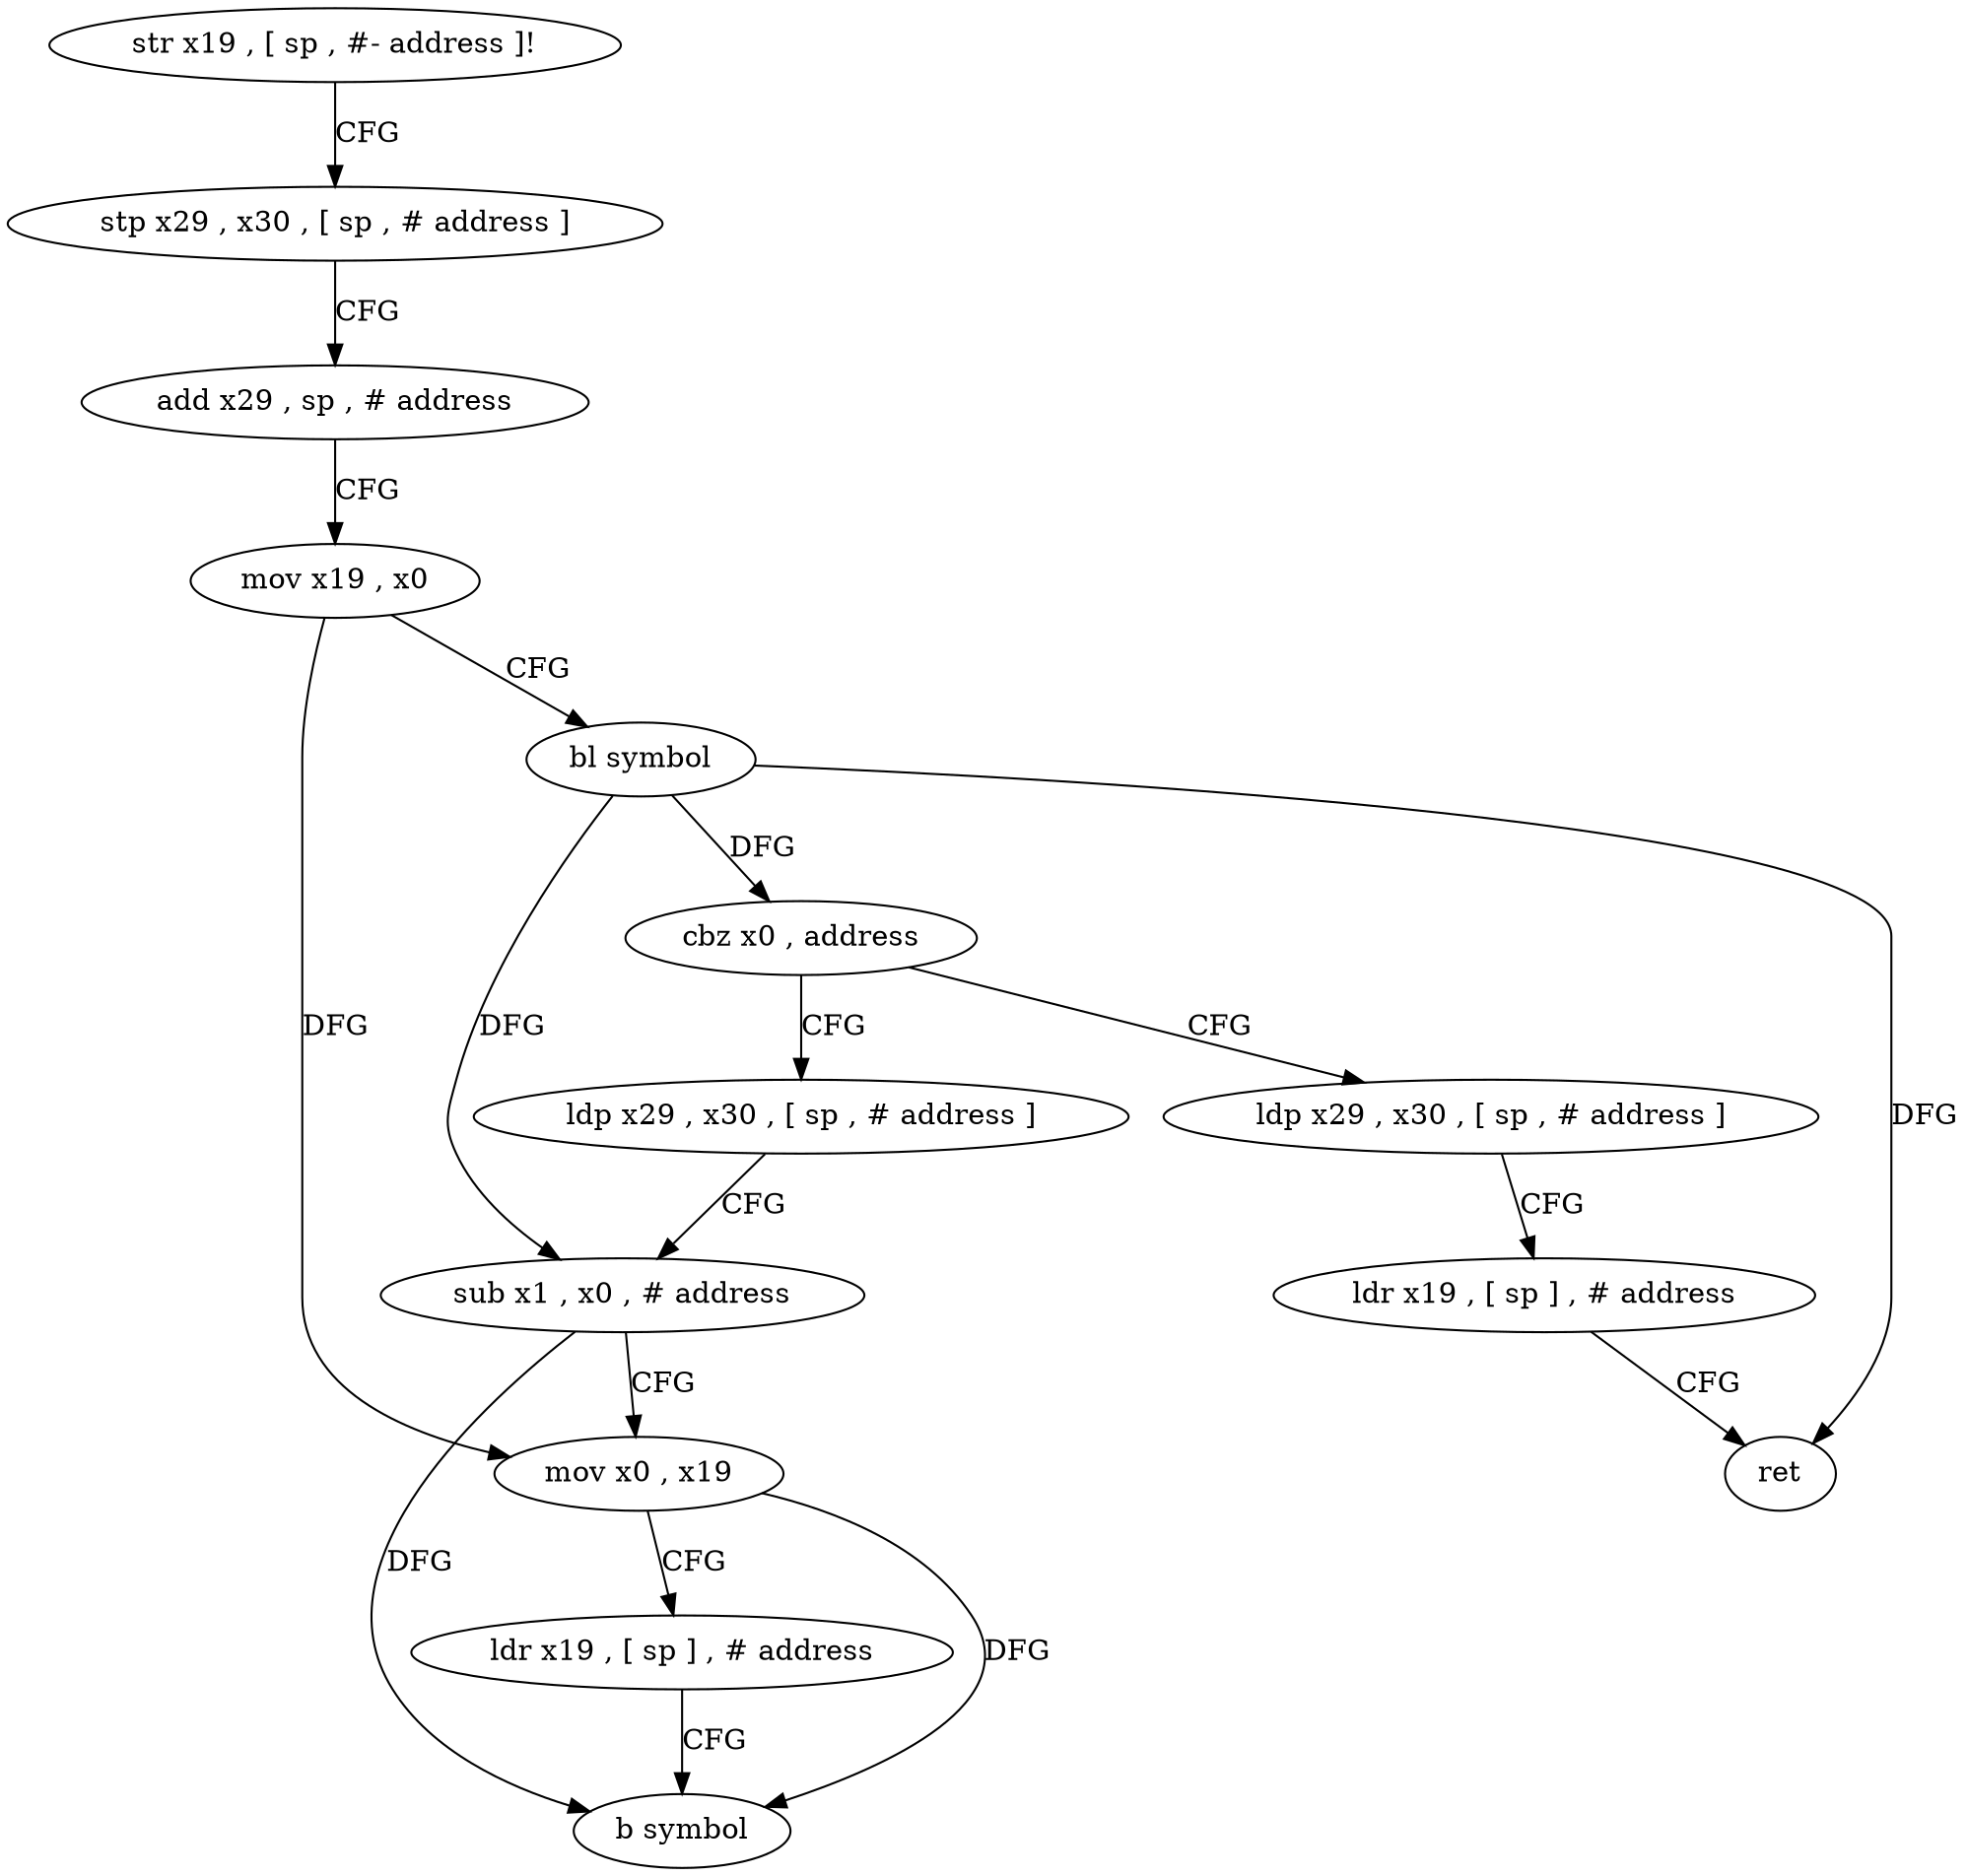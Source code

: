 digraph "func" {
"163716" [label = "str x19 , [ sp , #- address ]!" ]
"163720" [label = "stp x29 , x30 , [ sp , # address ]" ]
"163724" [label = "add x29 , sp , # address" ]
"163728" [label = "mov x19 , x0" ]
"163732" [label = "bl symbol" ]
"163736" [label = "cbz x0 , address" ]
"163760" [label = "ldp x29 , x30 , [ sp , # address ]" ]
"163740" [label = "ldp x29 , x30 , [ sp , # address ]" ]
"163764" [label = "ldr x19 , [ sp ] , # address" ]
"163768" [label = "ret" ]
"163744" [label = "sub x1 , x0 , # address" ]
"163748" [label = "mov x0 , x19" ]
"163752" [label = "ldr x19 , [ sp ] , # address" ]
"163756" [label = "b symbol" ]
"163716" -> "163720" [ label = "CFG" ]
"163720" -> "163724" [ label = "CFG" ]
"163724" -> "163728" [ label = "CFG" ]
"163728" -> "163732" [ label = "CFG" ]
"163728" -> "163748" [ label = "DFG" ]
"163732" -> "163736" [ label = "DFG" ]
"163732" -> "163768" [ label = "DFG" ]
"163732" -> "163744" [ label = "DFG" ]
"163736" -> "163760" [ label = "CFG" ]
"163736" -> "163740" [ label = "CFG" ]
"163760" -> "163764" [ label = "CFG" ]
"163740" -> "163744" [ label = "CFG" ]
"163764" -> "163768" [ label = "CFG" ]
"163744" -> "163748" [ label = "CFG" ]
"163744" -> "163756" [ label = "DFG" ]
"163748" -> "163752" [ label = "CFG" ]
"163748" -> "163756" [ label = "DFG" ]
"163752" -> "163756" [ label = "CFG" ]
}
